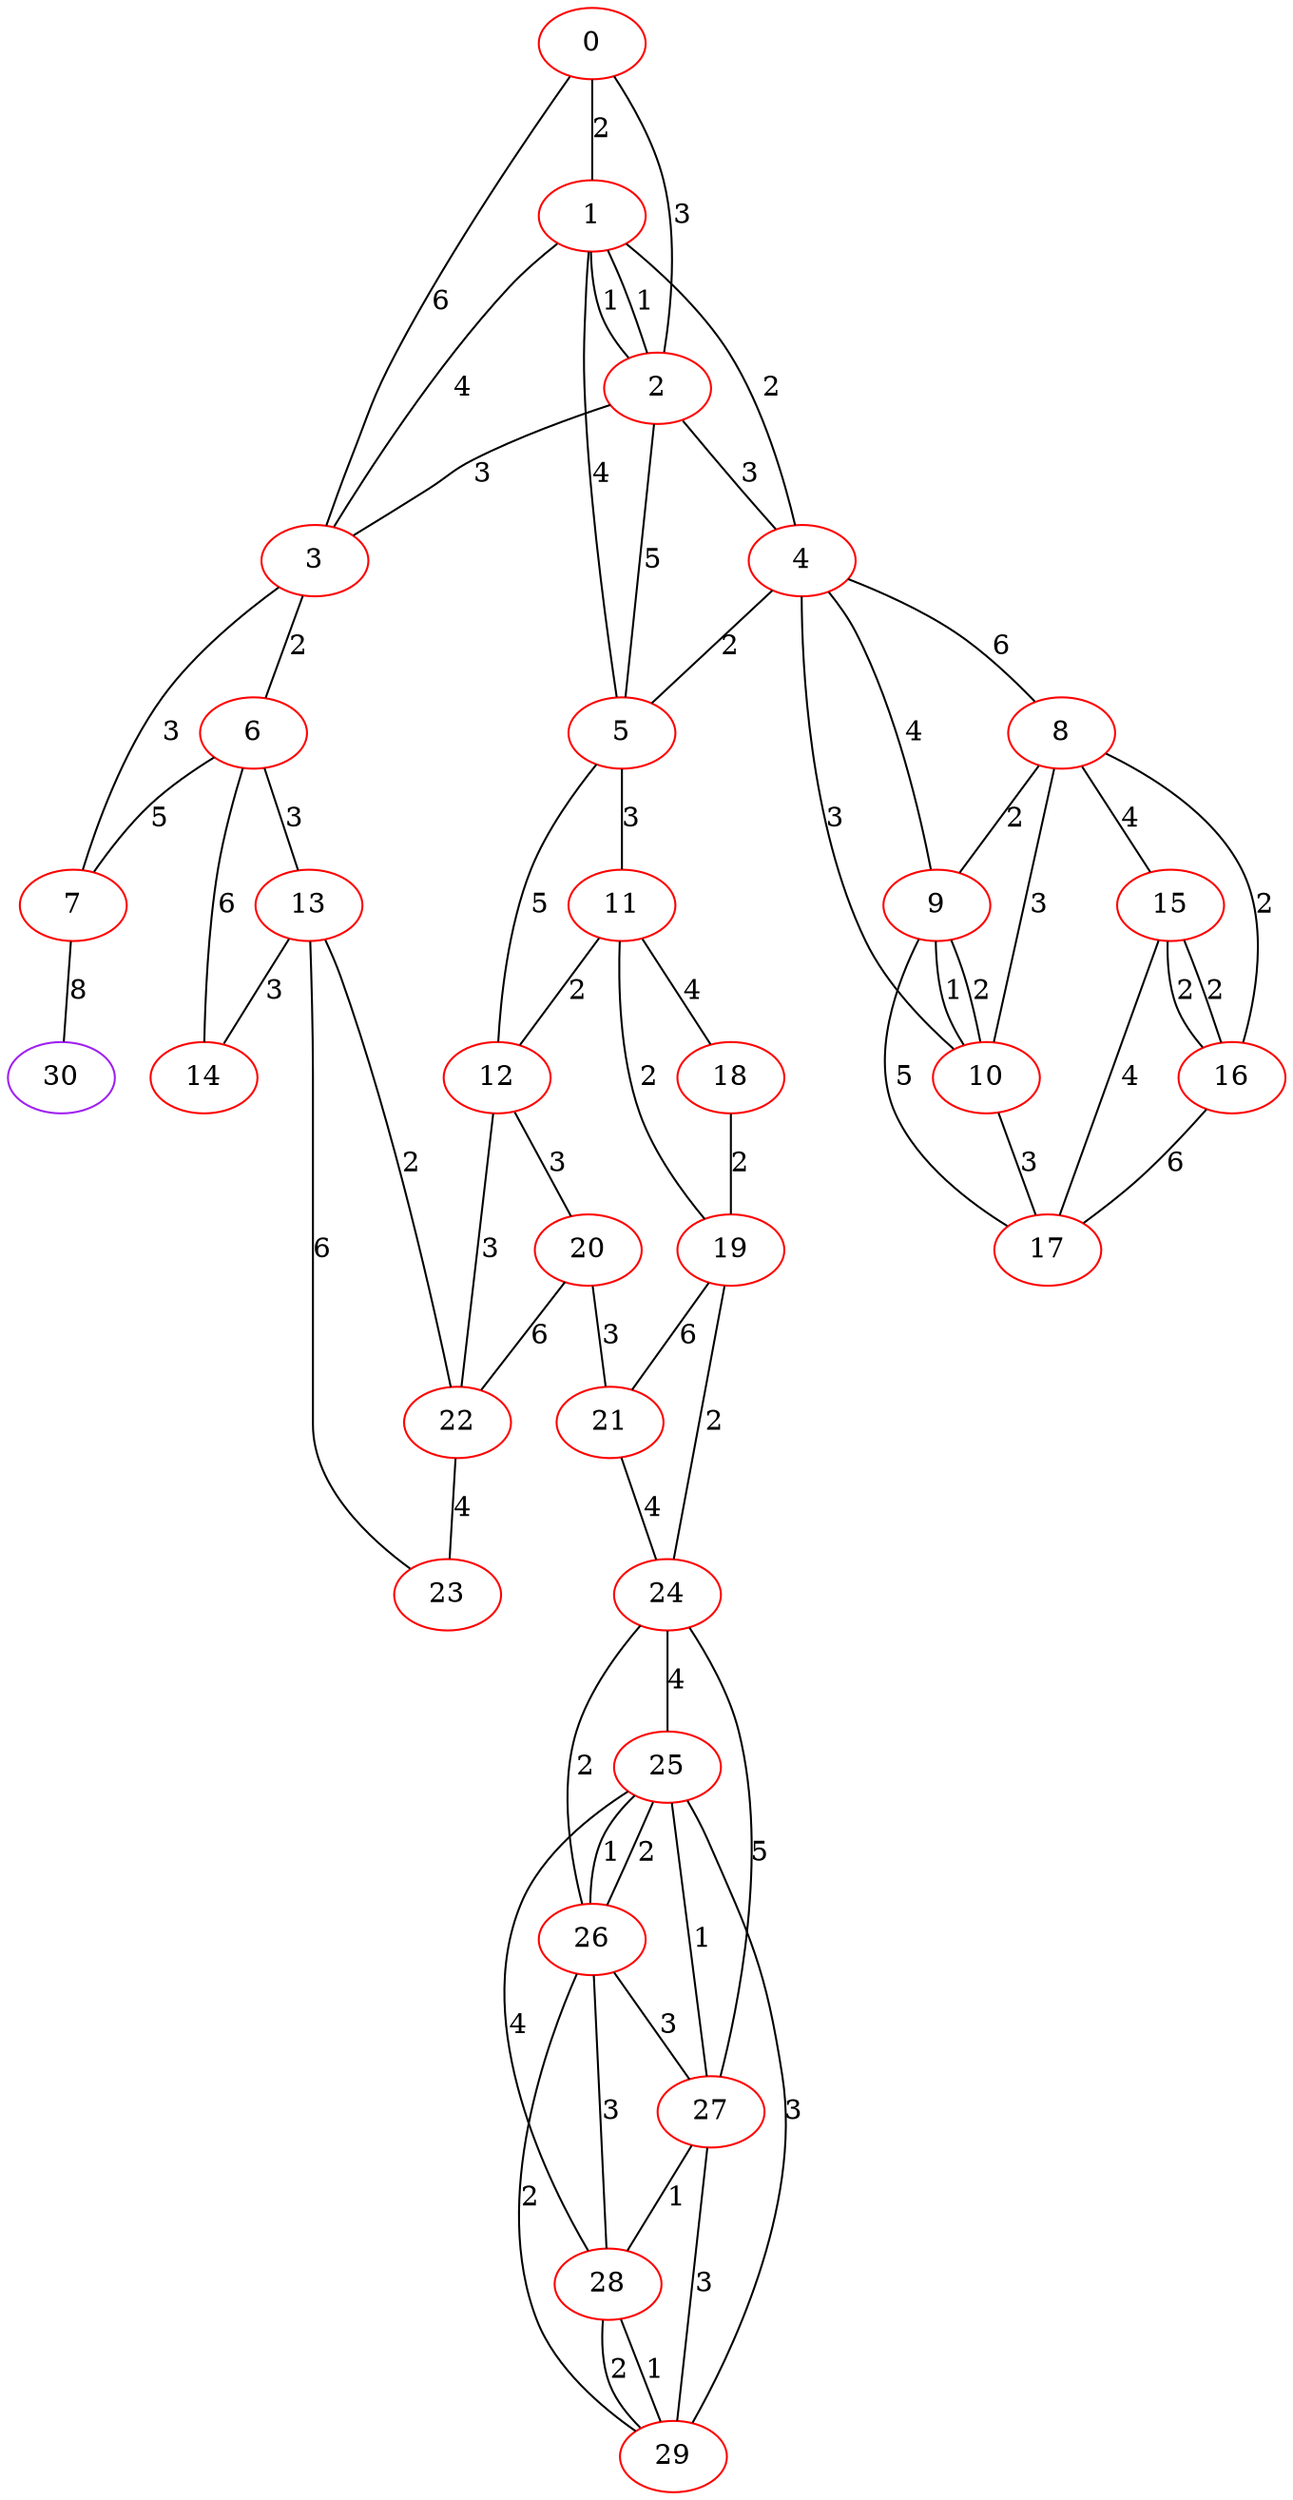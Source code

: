 graph "" {
0 [color=red, weight=1];
1 [color=red, weight=1];
2 [color=red, weight=1];
3 [color=red, weight=1];
4 [color=red, weight=1];
5 [color=red, weight=1];
6 [color=red, weight=1];
7 [color=red, weight=1];
8 [color=red, weight=1];
9 [color=red, weight=1];
10 [color=red, weight=1];
11 [color=red, weight=1];
12 [color=red, weight=1];
13 [color=red, weight=1];
14 [color=red, weight=1];
15 [color=red, weight=1];
16 [color=red, weight=1];
17 [color=red, weight=1];
18 [color=red, weight=1];
19 [color=red, weight=1];
20 [color=red, weight=1];
21 [color=red, weight=1];
22 [color=red, weight=1];
23 [color=red, weight=1];
24 [color=red, weight=1];
25 [color=red, weight=1];
26 [color=red, weight=1];
27 [color=red, weight=1];
28 [color=red, weight=1];
29 [color=red, weight=1];
30 [color=purple, weight=4];
0 -- 1  [key=0, label=2];
0 -- 2  [key=0, label=3];
0 -- 3  [key=0, label=6];
1 -- 2  [key=0, label=1];
1 -- 2  [key=1, label=1];
1 -- 3  [key=0, label=4];
1 -- 4  [key=0, label=2];
1 -- 5  [key=0, label=4];
2 -- 3  [key=0, label=3];
2 -- 4  [key=0, label=3];
2 -- 5  [key=0, label=5];
3 -- 6  [key=0, label=2];
3 -- 7  [key=0, label=3];
4 -- 5  [key=0, label=2];
4 -- 8  [key=0, label=6];
4 -- 9  [key=0, label=4];
4 -- 10  [key=0, label=3];
5 -- 11  [key=0, label=3];
5 -- 12  [key=0, label=5];
6 -- 13  [key=0, label=3];
6 -- 14  [key=0, label=6];
6 -- 7  [key=0, label=5];
7 -- 30  [key=0, label=8];
8 -- 16  [key=0, label=2];
8 -- 9  [key=0, label=2];
8 -- 10  [key=0, label=3];
8 -- 15  [key=0, label=4];
9 -- 17  [key=0, label=5];
9 -- 10  [key=0, label=1];
9 -- 10  [key=1, label=2];
10 -- 17  [key=0, label=3];
11 -- 18  [key=0, label=4];
11 -- 19  [key=0, label=2];
11 -- 12  [key=0, label=2];
12 -- 20  [key=0, label=3];
12 -- 22  [key=0, label=3];
13 -- 14  [key=0, label=3];
13 -- 22  [key=0, label=2];
13 -- 23  [key=0, label=6];
15 -- 16  [key=0, label=2];
15 -- 16  [key=1, label=2];
15 -- 17  [key=0, label=4];
16 -- 17  [key=0, label=6];
18 -- 19  [key=0, label=2];
19 -- 24  [key=0, label=2];
19 -- 21  [key=0, label=6];
20 -- 21  [key=0, label=3];
20 -- 22  [key=0, label=6];
21 -- 24  [key=0, label=4];
22 -- 23  [key=0, label=4];
24 -- 25  [key=0, label=4];
24 -- 26  [key=0, label=2];
24 -- 27  [key=0, label=5];
25 -- 26  [key=0, label=2];
25 -- 26  [key=1, label=1];
25 -- 27  [key=0, label=1];
25 -- 28  [key=0, label=4];
25 -- 29  [key=0, label=3];
26 -- 27  [key=0, label=3];
26 -- 28  [key=0, label=3];
26 -- 29  [key=0, label=2];
27 -- 28  [key=0, label=1];
27 -- 29  [key=0, label=3];
28 -- 29  [key=0, label=1];
28 -- 29  [key=1, label=2];
}

